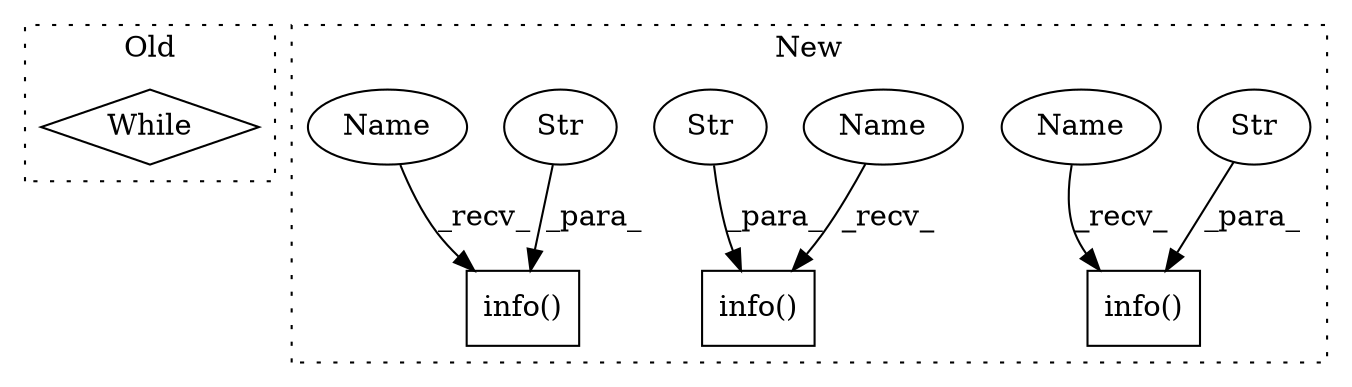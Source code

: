 digraph G {
subgraph cluster0 {
1 [label="While" a="52" s="5949,6103" l="6,22" shape="diamond"];
label = "Old";
style="dotted";
}
subgraph cluster1 {
2 [label="info()" a="75" s="9971,10100" l="12,1" shape="box"];
3 [label="Str" a="66" s="9983" l="117" shape="ellipse"];
4 [label="info()" a="75" s="10878,10985" l="12,1" shape="box"];
5 [label="Str" a="66" s="10890" l="95" shape="ellipse"];
6 [label="info()" a="75" s="8241,8337" l="12,1" shape="box"];
7 [label="Str" a="66" s="8253" l="84" shape="ellipse"];
8 [label="Name" a="87" s="9971" l="6" shape="ellipse"];
9 [label="Name" a="87" s="8241" l="6" shape="ellipse"];
10 [label="Name" a="87" s="10878" l="6" shape="ellipse"];
label = "New";
style="dotted";
}
3 -> 2 [label="_para_"];
5 -> 4 [label="_para_"];
7 -> 6 [label="_para_"];
8 -> 2 [label="_recv_"];
9 -> 6 [label="_recv_"];
10 -> 4 [label="_recv_"];
}
